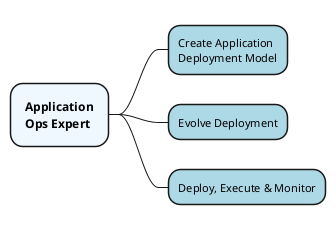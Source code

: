 @startmindmap AppOpsExpertMainUCs

<style>
mindmapDiagram {
  node {
    Padding 15
    Margin 15
    BackGroundColor LightBlue
  }
  rootNode {
    Padding 15
	Margin 15
    BackGroundColor AliceBlue
	FontSize 12
  }
  leafNode {
    Padding 10
    BackGroundColor LightBlue
    FontColor Black
    FontSize 11
  }
}
</style>

* <b>Application</b>\n<b>Ops Expert</b>
** Create Application\nDeployment Model
** Evolve Deployment
** Deploy, Execute & Monitor

@endmindmap

